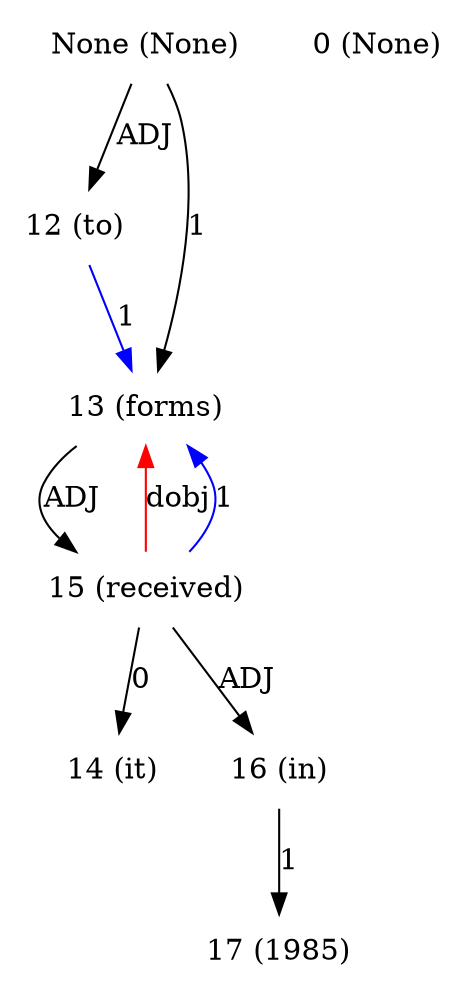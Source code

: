 digraph G{
edge [dir=forward]
node [shape=plaintext]

None [label="None (None)"]
None -> 12 [label="ADJ"]
None [label="None (None)"]
None -> 13 [label="1"]
0 [label="0 (None)"]
12 [label="12 (to)"]
12 -> 13 [label="1", color="blue"]
13 [label="13 (forms)"]
13 -> 15 [label="ADJ"]
15 -> 13 [label="dobj", color="red"]
14 [label="14 (it)"]
15 [label="15 (received)"]
15 -> 13 [label="1", color="blue"]
15 -> 14 [label="0"]
15 -> 16 [label="ADJ"]
16 [label="16 (in)"]
16 -> 17 [label="1"]
17 [label="17 (1985)"]
}
